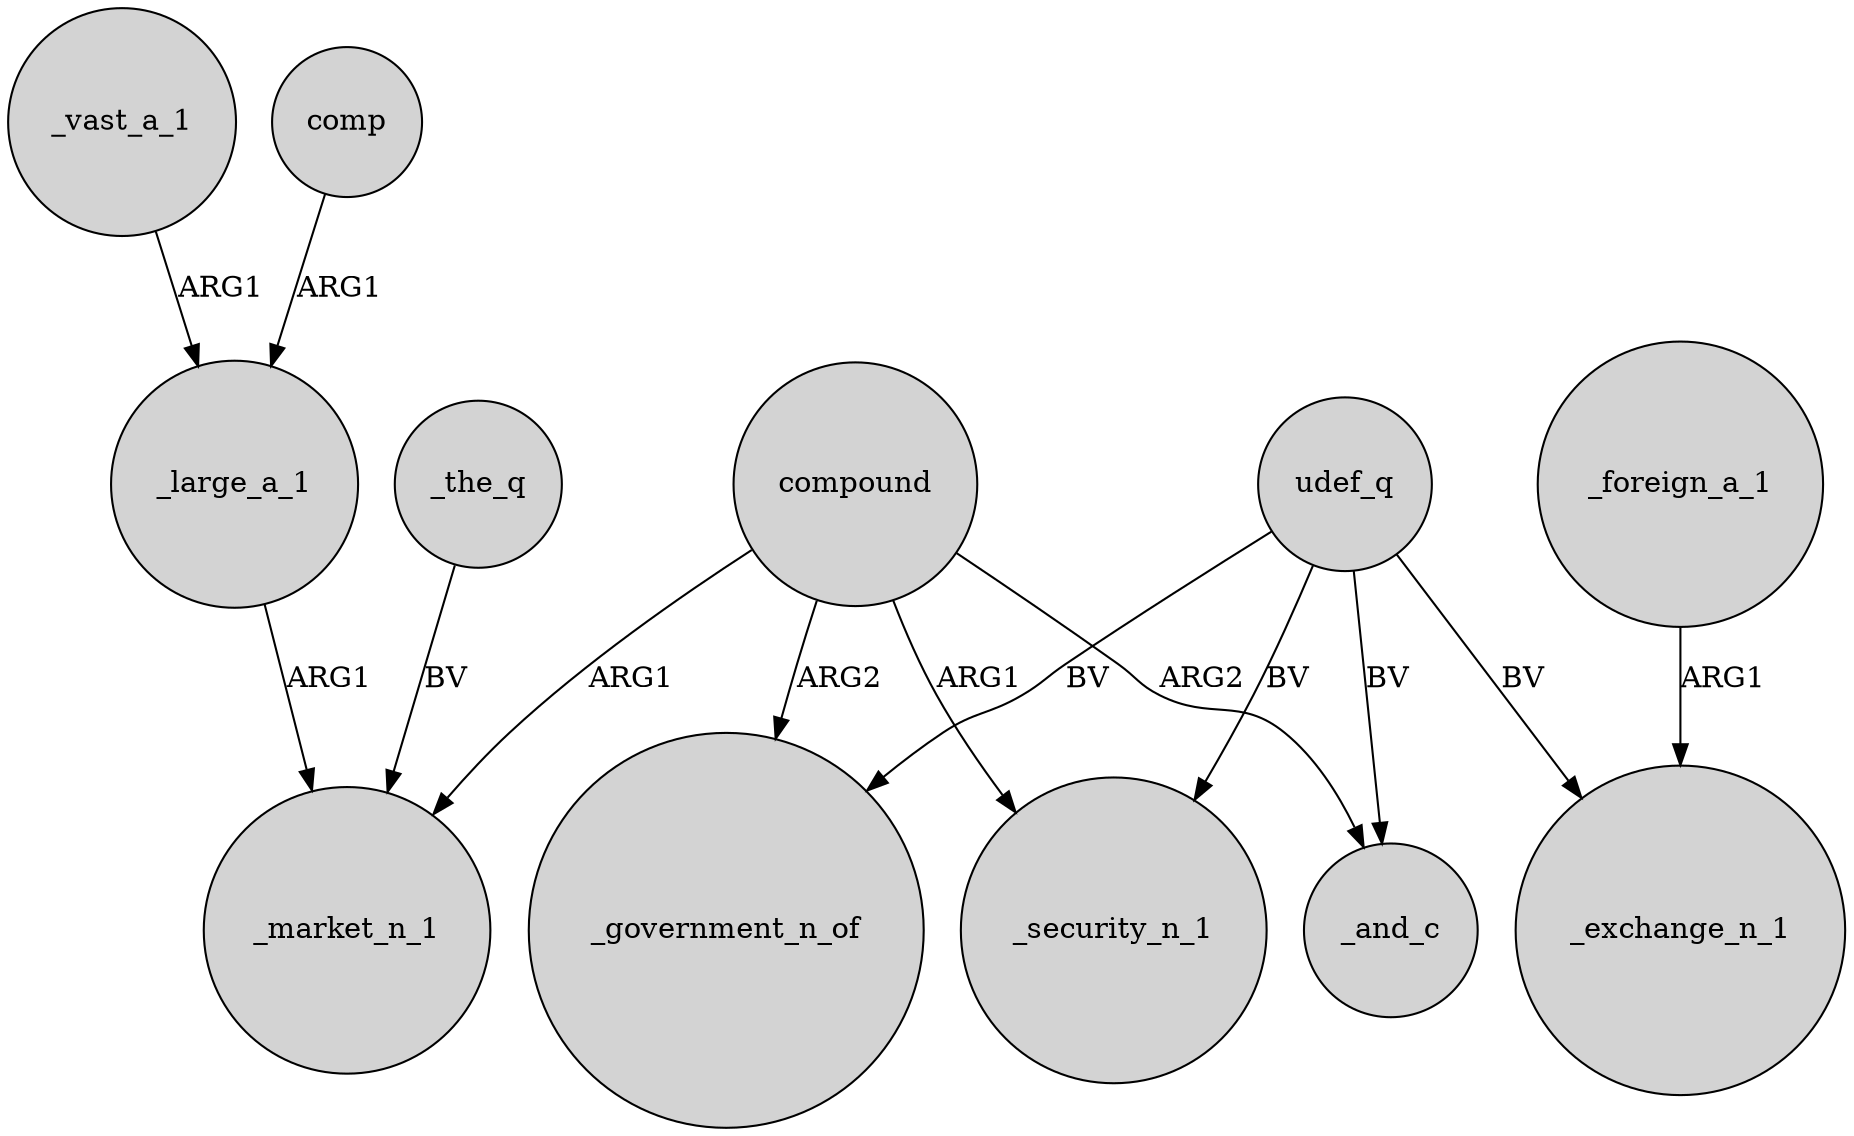 digraph {
	node [shape=circle style=filled]
	_vast_a_1 -> _large_a_1 [label=ARG1]
	compound -> _and_c [label=ARG2]
	compound -> _market_n_1 [label=ARG1]
	udef_q -> _exchange_n_1 [label=BV]
	compound -> _security_n_1 [label=ARG1]
	_the_q -> _market_n_1 [label=BV]
	udef_q -> _and_c [label=BV]
	compound -> _government_n_of [label=ARG2]
	udef_q -> _government_n_of [label=BV]
	comp -> _large_a_1 [label=ARG1]
	_foreign_a_1 -> _exchange_n_1 [label=ARG1]
	udef_q -> _security_n_1 [label=BV]
	_large_a_1 -> _market_n_1 [label=ARG1]
}

